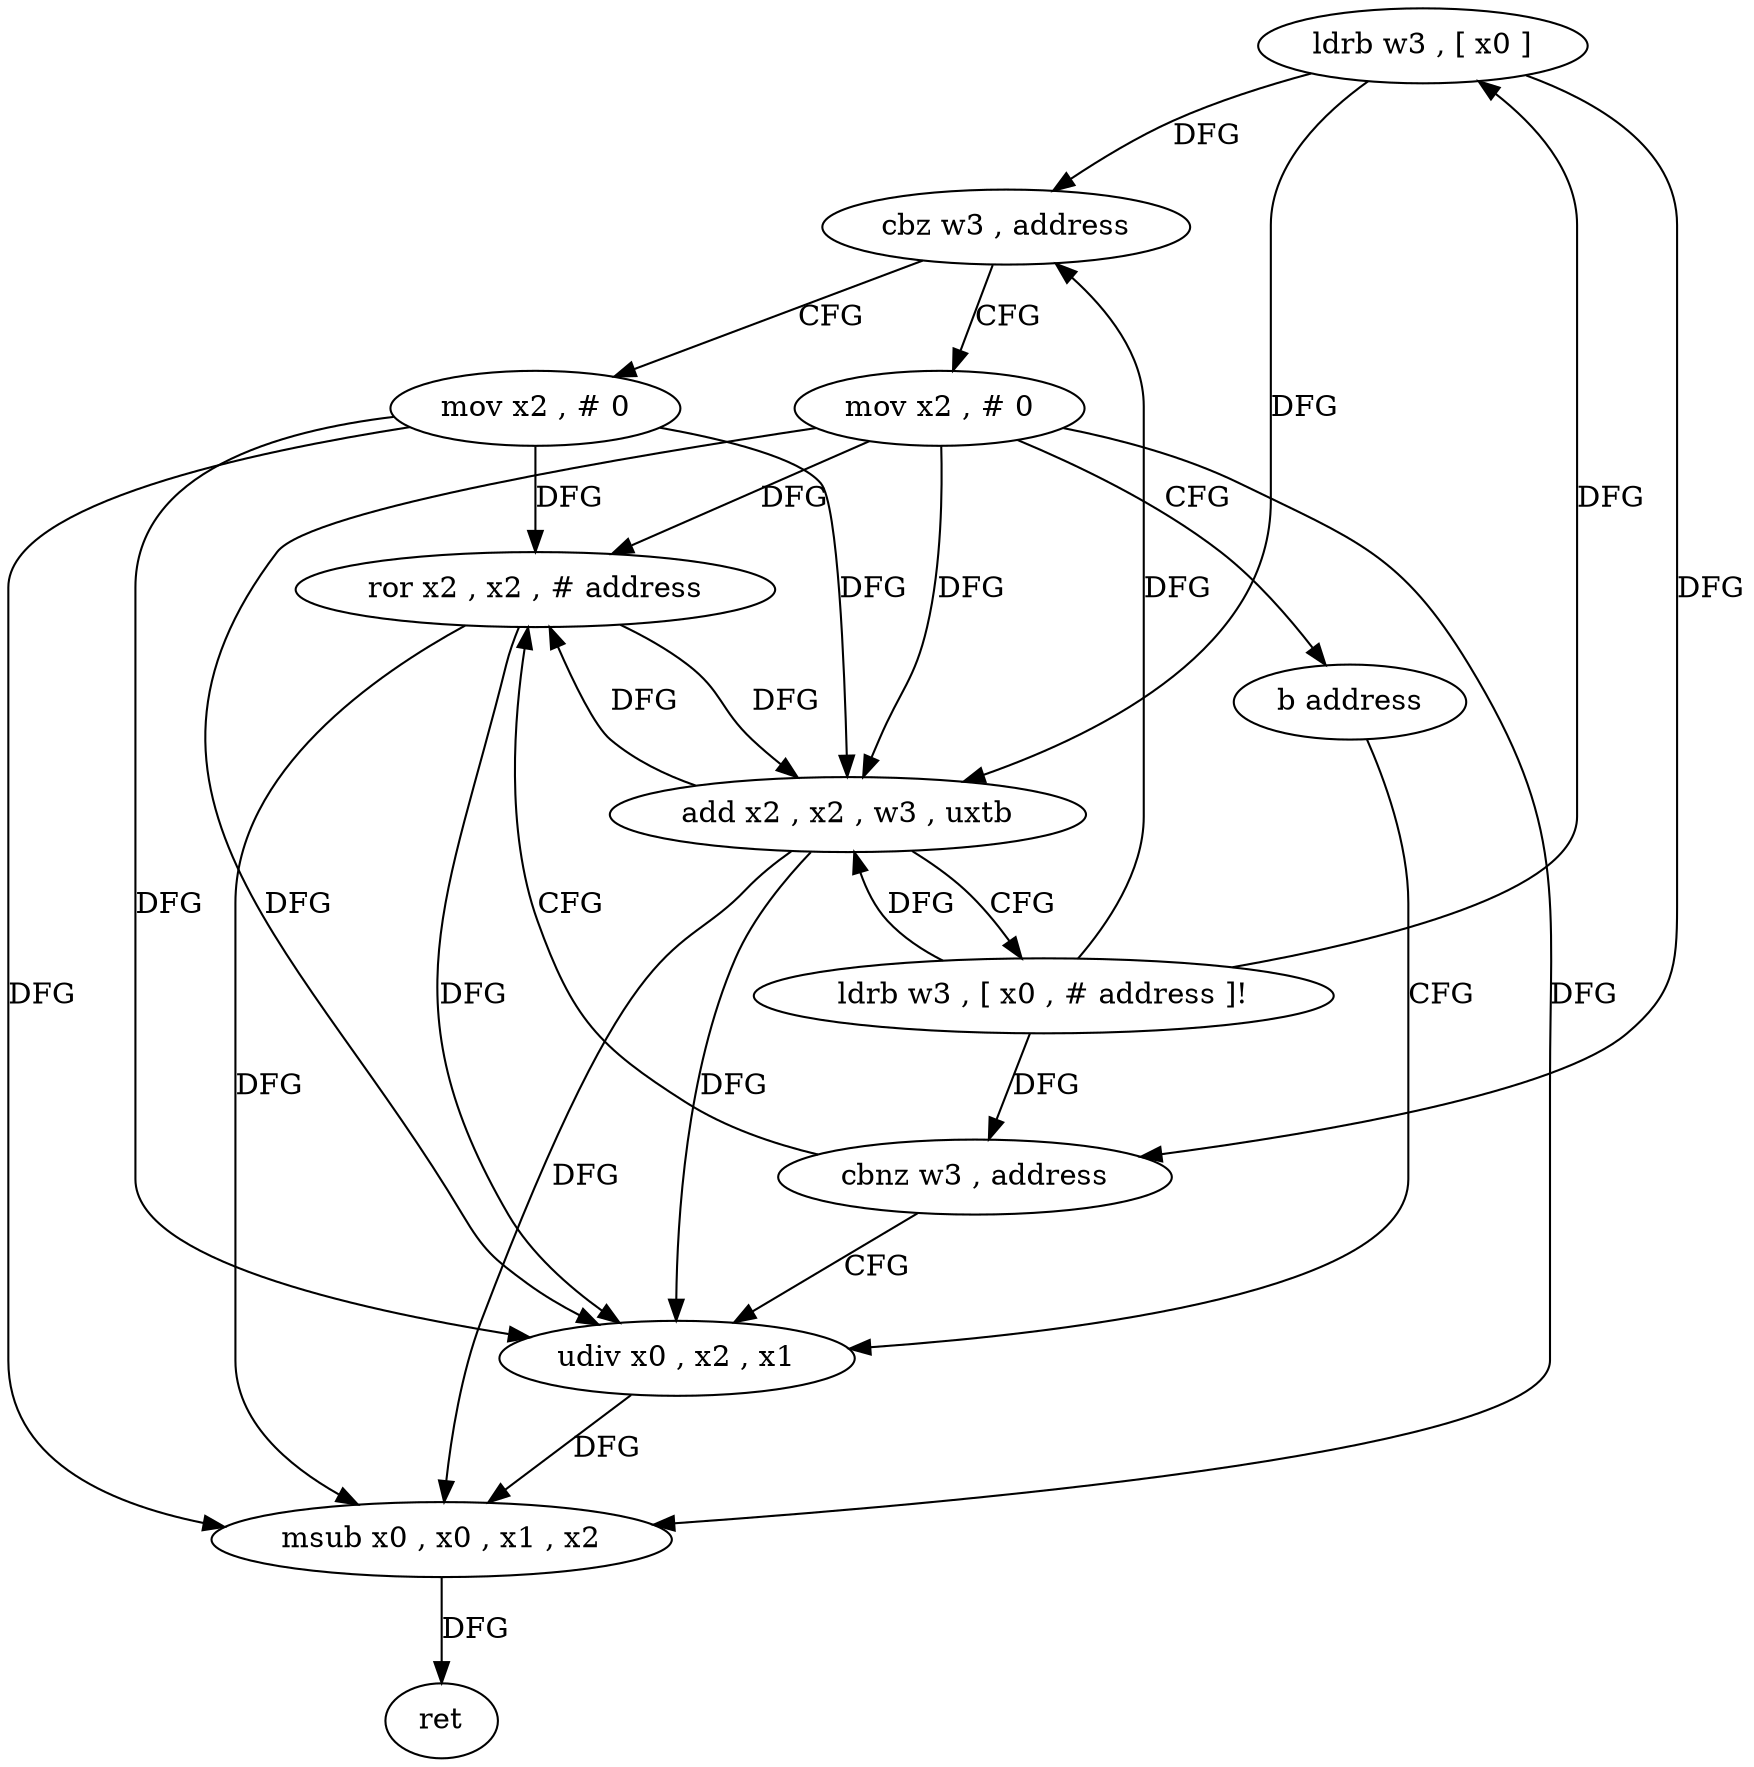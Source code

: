 digraph "func" {
"177720" [label = "ldrb w3 , [ x0 ]" ]
"177724" [label = "cbz w3 , address" ]
"177760" [label = "mov x2 , # 0" ]
"177728" [label = "mov x2 , # 0" ]
"177764" [label = "b address" ]
"177748" [label = "udiv x0 , x2 , x1" ]
"177732" [label = "ror x2 , x2 , # address" ]
"177752" [label = "msub x0 , x0 , x1 , x2" ]
"177756" [label = "ret" ]
"177736" [label = "add x2 , x2 , w3 , uxtb" ]
"177740" [label = "ldrb w3 , [ x0 , # address ]!" ]
"177744" [label = "cbnz w3 , address" ]
"177720" -> "177724" [ label = "DFG" ]
"177720" -> "177736" [ label = "DFG" ]
"177720" -> "177744" [ label = "DFG" ]
"177724" -> "177760" [ label = "CFG" ]
"177724" -> "177728" [ label = "CFG" ]
"177760" -> "177764" [ label = "CFG" ]
"177760" -> "177748" [ label = "DFG" ]
"177760" -> "177752" [ label = "DFG" ]
"177760" -> "177732" [ label = "DFG" ]
"177760" -> "177736" [ label = "DFG" ]
"177728" -> "177732" [ label = "DFG" ]
"177728" -> "177748" [ label = "DFG" ]
"177728" -> "177752" [ label = "DFG" ]
"177728" -> "177736" [ label = "DFG" ]
"177764" -> "177748" [ label = "CFG" ]
"177748" -> "177752" [ label = "DFG" ]
"177732" -> "177736" [ label = "DFG" ]
"177732" -> "177748" [ label = "DFG" ]
"177732" -> "177752" [ label = "DFG" ]
"177752" -> "177756" [ label = "DFG" ]
"177736" -> "177740" [ label = "CFG" ]
"177736" -> "177732" [ label = "DFG" ]
"177736" -> "177748" [ label = "DFG" ]
"177736" -> "177752" [ label = "DFG" ]
"177740" -> "177744" [ label = "DFG" ]
"177740" -> "177720" [ label = "DFG" ]
"177740" -> "177724" [ label = "DFG" ]
"177740" -> "177736" [ label = "DFG" ]
"177744" -> "177732" [ label = "CFG" ]
"177744" -> "177748" [ label = "CFG" ]
}
